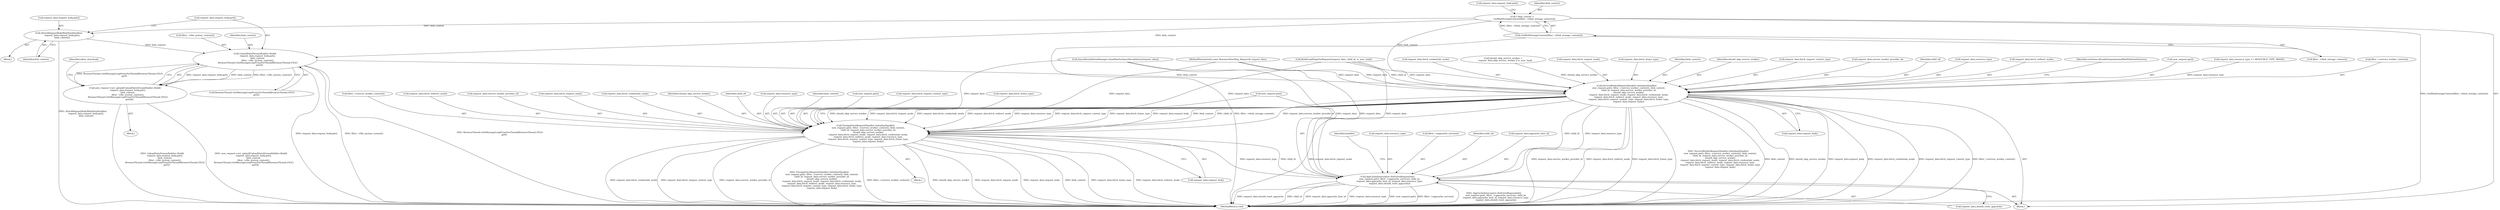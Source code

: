 digraph "0_Chrome_1af4fada49c4f3890f16daac31d38379a9d782b2@pointer" {
"1000328" [label="(Call,UploadDataStreamBuilder::Build(\n        request_data.request_body.get(),\n        blob_context,\n        filter_->file_system_context(),\n        BrowserThread::GetMessageLoopProxyForThread(BrowserThread::FILE)\n            .get()))"];
"1000324" [label="(Call,AttachRequestBodyBlobDataHandles(\n          request_data.request_body.get(),\n          blob_context))"];
"1000314" [label="(Call,* blob_context =\n      GetBlobStorageContext(filter_->blob_storage_context()))"];
"1000316" [label="(Call,GetBlobStorageContext(filter_->blob_storage_context()))"];
"1000327" [label="(Call,new_request->set_upload(UploadDataStreamBuilder::Build(\n        request_data.request_body.get(),\n        blob_context,\n        filter_->file_system_context(),\n        BrowserThread::GetMessageLoopProxyForThread(BrowserThread::FILE)\n            .get())))"];
"1000486" [label="(Call,ServiceWorkerRequestHandler::InitializeHandler(\n      new_request.get(), filter_->service_worker_context(), blob_context,\n      child_id, request_data.service_worker_provider_id,\n      should_skip_service_worker,\n      request_data.fetch_request_mode, request_data.fetch_credentials_mode,\n      request_data.fetch_redirect_mode, request_data.resource_type,\n      request_data.fetch_request_context_type, request_data.fetch_frame_type,\n      request_data.request_body))"];
"1000520" [label="(Call,ForeignFetchRequestHandler::InitializeHandler(\n        new_request.get(), filter_->service_worker_context(), blob_context,\n        child_id, request_data.service_worker_provider_id,\n        should_skip_service_worker,\n        request_data.fetch_request_mode, request_data.fetch_credentials_mode,\n        request_data.fetch_redirect_mode, request_data.resource_type,\n        request_data.fetch_request_context_type, request_data.fetch_frame_type,\n        request_data.request_body))"];
"1000550" [label="(Call,AppCacheInterceptor::SetExtraRequestInfo(\n      new_request.get(), filter_->appcache_service(), child_id,\n      request_data.appcache_host_id, request_data.resource_type,\n      request_data.should_reset_appcache))"];
"1000547" [label="(Call,request_data.request_body)"];
"1000383" [label="(Call,BuildLoadFlagsForRequest(request_data, child_id, is_sync_load))"];
"1000519" [label="(Block,)"];
"1000498" [label="(Call,request_data.fetch_credentials_mode)"];
"1000513" [label="(Call,request_data.request_body)"];
"1000479" [label="(Call,should_skip_service_worker =\n      request_data.skip_service_worker || is_sync_load)"];
"1000110" [label="(Block,)"];
"1000330" [label="(Identifier,blob_context)"];
"1000565" [label="(Identifier,handler)"];
"1000520" [label="(Call,ForeignFetchRequestHandler::InitializeHandler(\n        new_request.get(), filter_->service_worker_context(), blob_context,\n        child_id, request_data.service_worker_provider_id,\n        should_skip_service_worker,\n        request_data.fetch_request_mode, request_data.fetch_credentials_mode,\n        request_data.fetch_redirect_mode, request_data.resource_type,\n        request_data.fetch_request_context_type, request_data.fetch_frame_type,\n        request_data.request_body))"];
"1000486" [label="(Call,ServiceWorkerRequestHandler::InitializeHandler(\n      new_request.get(), filter_->service_worker_context(), blob_context,\n      child_id, request_data.service_worker_provider_id,\n      should_skip_service_worker,\n      request_data.fetch_request_mode, request_data.fetch_credentials_mode,\n      request_data.fetch_redirect_mode, request_data.resource_type,\n      request_data.fetch_request_context_type, request_data.fetch_frame_type,\n      request_data.request_body))"];
"1000544" [label="(Call,request_data.fetch_frame_type)"];
"1000541" [label="(Call,request_data.fetch_request_context_type)"];
"1000557" [label="(Call,request_data.resource_type)"];
"1000434" [label="(Call,AsyncRevalidationManager::QualifiesForAsyncRevalidation(request_data))"];
"1000107" [label="(MethodParameterIn,const ResourceHostMsg_Request& request_data)"];
"1000495" [label="(Call,request_data.fetch_request_mode)"];
"1000329" [label="(Call,request_data.request_body.get())"];
"1000522" [label="(Call,filter_->service_worker_context())"];
"1000317" [label="(Call,filter_->blob_storage_context())"];
"1000535" [label="(Call,request_data.fetch_redirect_mode)"];
"1000552" [label="(Call,filter_->appcache_service())"];
"1000319" [label="(Call,request_data.request_body.get())"];
"1000326" [label="(Identifier,blob_context)"];
"1000510" [label="(Call,request_data.fetch_frame_type)"];
"1000525" [label="(Call,request_data.service_worker_provider_id)"];
"1000335" [label="(Identifier,allow_download)"];
"1000489" [label="(Identifier,blob_context)"];
"1000494" [label="(Identifier,should_skip_service_worker)"];
"1000324" [label="(Call,AttachRequestBodyBlobDataHandles(\n          request_data.request_body.get(),\n          blob_context))"];
"1000314" [label="(Call,* blob_context =\n      GetBlobStorageContext(filter_->blob_storage_context()))"];
"1000553" [label="(Identifier,child_id)"];
"1000554" [label="(Call,request_data.appcache_host_id)"];
"1000325" [label="(Call,request_data.request_body.get())"];
"1000529" [label="(Call,request_data.fetch_request_mode)"];
"1000550" [label="(Call,AppCacheInterceptor::SetExtraRequestInfo(\n      new_request.get(), filter_->appcache_service(), child_id,\n      request_data.appcache_host_id, request_data.resource_type,\n      request_data.should_reset_appcache))"];
"1000507" [label="(Call,request_data.fetch_request_context_type)"];
"1000532" [label="(Call,request_data.fetch_credentials_mode)"];
"1000528" [label="(Identifier,should_skip_service_worker)"];
"1000571" [label="(MethodReturn,void)"];
"1000491" [label="(Call,request_data.service_worker_provider_id)"];
"1000524" [label="(Identifier,child_id)"];
"1000323" [label="(Block,)"];
"1000490" [label="(Identifier,child_id)"];
"1000504" [label="(Call,request_data.resource_type)"];
"1000538" [label="(Call,request_data.resource_type)"];
"1000501" [label="(Call,request_data.fetch_redirect_mode)"];
"1000518" [label="(Identifier,switches::kEnableExperimentalWebPlatformFeatures)"];
"1000560" [label="(Call,request_data.should_reset_appcache)"];
"1000315" [label="(Identifier,blob_context)"];
"1000487" [label="(Call,new_request.get())"];
"1000405" [label="(Call,request_data.resource_type == RESOURCE_TYPE_IMAGE)"];
"1000320" [label="(Block,)"];
"1000316" [label="(Call,GetBlobStorageContext(filter_->blob_storage_context()))"];
"1000328" [label="(Call,UploadDataStreamBuilder::Build(\n        request_data.request_body.get(),\n        blob_context,\n        filter_->file_system_context(),\n        BrowserThread::GetMessageLoopProxyForThread(BrowserThread::FILE)\n            .get()))"];
"1000488" [label="(Call,filter_->service_worker_context())"];
"1000523" [label="(Identifier,blob_context)"];
"1000551" [label="(Call,new_request.get())"];
"1000327" [label="(Call,new_request->set_upload(UploadDataStreamBuilder::Build(\n        request_data.request_body.get(),\n        blob_context,\n        filter_->file_system_context(),\n        BrowserThread::GetMessageLoopProxyForThread(BrowserThread::FILE)\n            .get())))"];
"1000331" [label="(Call,filter_->file_system_context())"];
"1000521" [label="(Call,new_request.get())"];
"1000332" [label="(Call,BrowserThread::GetMessageLoopProxyForThread(BrowserThread::FILE)\n            .get())"];
"1000328" -> "1000327"  [label="AST: "];
"1000328" -> "1000332"  [label="CFG: "];
"1000329" -> "1000328"  [label="AST: "];
"1000330" -> "1000328"  [label="AST: "];
"1000331" -> "1000328"  [label="AST: "];
"1000332" -> "1000328"  [label="AST: "];
"1000327" -> "1000328"  [label="CFG: "];
"1000328" -> "1000571"  [label="DDG: filter_->file_system_context()"];
"1000328" -> "1000571"  [label="DDG: BrowserThread::GetMessageLoopProxyForThread(BrowserThread::FILE)\n            .get()"];
"1000328" -> "1000571"  [label="DDG: request_data.request_body.get()"];
"1000328" -> "1000327"  [label="DDG: request_data.request_body.get()"];
"1000328" -> "1000327"  [label="DDG: blob_context"];
"1000328" -> "1000327"  [label="DDG: filter_->file_system_context()"];
"1000328" -> "1000327"  [label="DDG: BrowserThread::GetMessageLoopProxyForThread(BrowserThread::FILE)\n            .get()"];
"1000324" -> "1000328"  [label="DDG: blob_context"];
"1000314" -> "1000328"  [label="DDG: blob_context"];
"1000328" -> "1000486"  [label="DDG: blob_context"];
"1000324" -> "1000323"  [label="AST: "];
"1000324" -> "1000326"  [label="CFG: "];
"1000325" -> "1000324"  [label="AST: "];
"1000326" -> "1000324"  [label="AST: "];
"1000329" -> "1000324"  [label="CFG: "];
"1000324" -> "1000571"  [label="DDG: AttachRequestBodyBlobDataHandles(\n          request_data.request_body.get(),\n          blob_context)"];
"1000314" -> "1000324"  [label="DDG: blob_context"];
"1000314" -> "1000110"  [label="AST: "];
"1000314" -> "1000316"  [label="CFG: "];
"1000315" -> "1000314"  [label="AST: "];
"1000316" -> "1000314"  [label="AST: "];
"1000319" -> "1000314"  [label="CFG: "];
"1000314" -> "1000571"  [label="DDG: GetBlobStorageContext(filter_->blob_storage_context())"];
"1000316" -> "1000314"  [label="DDG: filter_->blob_storage_context()"];
"1000314" -> "1000486"  [label="DDG: blob_context"];
"1000316" -> "1000317"  [label="CFG: "];
"1000317" -> "1000316"  [label="AST: "];
"1000316" -> "1000571"  [label="DDG: filter_->blob_storage_context()"];
"1000327" -> "1000320"  [label="AST: "];
"1000335" -> "1000327"  [label="CFG: "];
"1000327" -> "1000571"  [label="DDG: UploadDataStreamBuilder::Build(\n        request_data.request_body.get(),\n        blob_context,\n        filter_->file_system_context(),\n        BrowserThread::GetMessageLoopProxyForThread(BrowserThread::FILE)\n            .get())"];
"1000327" -> "1000571"  [label="DDG: new_request->set_upload(UploadDataStreamBuilder::Build(\n        request_data.request_body.get(),\n        blob_context,\n        filter_->file_system_context(),\n        BrowserThread::GetMessageLoopProxyForThread(BrowserThread::FILE)\n            .get()))"];
"1000486" -> "1000110"  [label="AST: "];
"1000486" -> "1000513"  [label="CFG: "];
"1000487" -> "1000486"  [label="AST: "];
"1000488" -> "1000486"  [label="AST: "];
"1000489" -> "1000486"  [label="AST: "];
"1000490" -> "1000486"  [label="AST: "];
"1000491" -> "1000486"  [label="AST: "];
"1000494" -> "1000486"  [label="AST: "];
"1000495" -> "1000486"  [label="AST: "];
"1000498" -> "1000486"  [label="AST: "];
"1000501" -> "1000486"  [label="AST: "];
"1000504" -> "1000486"  [label="AST: "];
"1000507" -> "1000486"  [label="AST: "];
"1000510" -> "1000486"  [label="AST: "];
"1000513" -> "1000486"  [label="AST: "];
"1000518" -> "1000486"  [label="CFG: "];
"1000486" -> "1000571"  [label="DDG: ServiceWorkerRequestHandler::InitializeHandler(\n      new_request.get(), filter_->service_worker_context(), blob_context,\n      child_id, request_data.service_worker_provider_id,\n      should_skip_service_worker,\n      request_data.fetch_request_mode, request_data.fetch_credentials_mode,\n      request_data.fetch_redirect_mode, request_data.resource_type,\n      request_data.fetch_request_context_type, request_data.fetch_frame_type,\n      request_data.request_body)"];
"1000486" -> "1000571"  [label="DDG: blob_context"];
"1000486" -> "1000571"  [label="DDG: should_skip_service_worker"];
"1000486" -> "1000571"  [label="DDG: request_data.request_body"];
"1000486" -> "1000571"  [label="DDG: request_data.fetch_credentials_mode"];
"1000486" -> "1000571"  [label="DDG: request_data.fetch_request_context_type"];
"1000486" -> "1000571"  [label="DDG: filter_->service_worker_context()"];
"1000486" -> "1000571"  [label="DDG: request_data.fetch_request_mode"];
"1000486" -> "1000571"  [label="DDG: request_data.service_worker_provider_id"];
"1000486" -> "1000571"  [label="DDG: request_data.fetch_redirect_mode"];
"1000486" -> "1000571"  [label="DDG: request_data.fetch_frame_type"];
"1000383" -> "1000486"  [label="DDG: child_id"];
"1000383" -> "1000486"  [label="DDG: request_data"];
"1000434" -> "1000486"  [label="DDG: request_data"];
"1000107" -> "1000486"  [label="DDG: request_data"];
"1000479" -> "1000486"  [label="DDG: should_skip_service_worker"];
"1000405" -> "1000486"  [label="DDG: request_data.resource_type"];
"1000486" -> "1000520"  [label="DDG: blob_context"];
"1000486" -> "1000520"  [label="DDG: child_id"];
"1000486" -> "1000520"  [label="DDG: request_data.service_worker_provider_id"];
"1000486" -> "1000520"  [label="DDG: should_skip_service_worker"];
"1000486" -> "1000520"  [label="DDG: request_data.fetch_request_mode"];
"1000486" -> "1000520"  [label="DDG: request_data.fetch_credentials_mode"];
"1000486" -> "1000520"  [label="DDG: request_data.fetch_redirect_mode"];
"1000486" -> "1000520"  [label="DDG: request_data.resource_type"];
"1000486" -> "1000520"  [label="DDG: request_data.fetch_request_context_type"];
"1000486" -> "1000520"  [label="DDG: request_data.fetch_frame_type"];
"1000486" -> "1000520"  [label="DDG: request_data.request_body"];
"1000486" -> "1000550"  [label="DDG: child_id"];
"1000486" -> "1000550"  [label="DDG: request_data.resource_type"];
"1000520" -> "1000519"  [label="AST: "];
"1000520" -> "1000547"  [label="CFG: "];
"1000521" -> "1000520"  [label="AST: "];
"1000522" -> "1000520"  [label="AST: "];
"1000523" -> "1000520"  [label="AST: "];
"1000524" -> "1000520"  [label="AST: "];
"1000525" -> "1000520"  [label="AST: "];
"1000528" -> "1000520"  [label="AST: "];
"1000529" -> "1000520"  [label="AST: "];
"1000532" -> "1000520"  [label="AST: "];
"1000535" -> "1000520"  [label="AST: "];
"1000538" -> "1000520"  [label="AST: "];
"1000541" -> "1000520"  [label="AST: "];
"1000544" -> "1000520"  [label="AST: "];
"1000547" -> "1000520"  [label="AST: "];
"1000551" -> "1000520"  [label="CFG: "];
"1000520" -> "1000571"  [label="DDG: request_data.service_worker_provider_id"];
"1000520" -> "1000571"  [label="DDG: ForeignFetchRequestHandler::InitializeHandler(\n        new_request.get(), filter_->service_worker_context(), blob_context,\n        child_id, request_data.service_worker_provider_id,\n        should_skip_service_worker,\n        request_data.fetch_request_mode, request_data.fetch_credentials_mode,\n        request_data.fetch_redirect_mode, request_data.resource_type,\n        request_data.fetch_request_context_type, request_data.fetch_frame_type,\n        request_data.request_body)"];
"1000520" -> "1000571"  [label="DDG: filter_->service_worker_context()"];
"1000520" -> "1000571"  [label="DDG: should_skip_service_worker"];
"1000520" -> "1000571"  [label="DDG: request_data.fetch_request_mode"];
"1000520" -> "1000571"  [label="DDG: request_data.request_body"];
"1000520" -> "1000571"  [label="DDG: blob_context"];
"1000520" -> "1000571"  [label="DDG: request_data.fetch_frame_type"];
"1000520" -> "1000571"  [label="DDG: request_data.fetch_redirect_mode"];
"1000520" -> "1000571"  [label="DDG: request_data.fetch_credentials_mode"];
"1000520" -> "1000571"  [label="DDG: request_data.fetch_request_context_type"];
"1000383" -> "1000520"  [label="DDG: request_data"];
"1000434" -> "1000520"  [label="DDG: request_data"];
"1000107" -> "1000520"  [label="DDG: request_data"];
"1000520" -> "1000550"  [label="DDG: child_id"];
"1000520" -> "1000550"  [label="DDG: request_data.resource_type"];
"1000550" -> "1000110"  [label="AST: "];
"1000550" -> "1000560"  [label="CFG: "];
"1000551" -> "1000550"  [label="AST: "];
"1000552" -> "1000550"  [label="AST: "];
"1000553" -> "1000550"  [label="AST: "];
"1000554" -> "1000550"  [label="AST: "];
"1000557" -> "1000550"  [label="AST: "];
"1000560" -> "1000550"  [label="AST: "];
"1000565" -> "1000550"  [label="CFG: "];
"1000550" -> "1000571"  [label="DDG: AppCacheInterceptor::SetExtraRequestInfo(\n      new_request.get(), filter_->appcache_service(), child_id,\n      request_data.appcache_host_id, request_data.resource_type,\n      request_data.should_reset_appcache)"];
"1000550" -> "1000571"  [label="DDG: request_data.should_reset_appcache"];
"1000550" -> "1000571"  [label="DDG: child_id"];
"1000550" -> "1000571"  [label="DDG: request_data.appcache_host_id"];
"1000550" -> "1000571"  [label="DDG: request_data.resource_type"];
"1000550" -> "1000571"  [label="DDG: new_request.get()"];
"1000550" -> "1000571"  [label="DDG: filter_->appcache_service()"];
"1000383" -> "1000550"  [label="DDG: request_data"];
"1000434" -> "1000550"  [label="DDG: request_data"];
"1000107" -> "1000550"  [label="DDG: request_data"];
}
